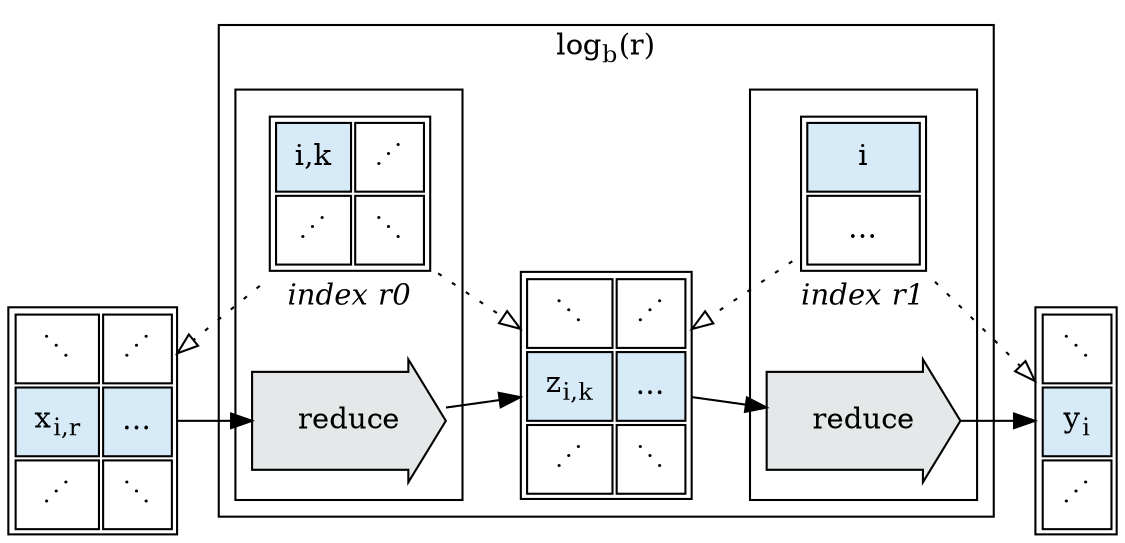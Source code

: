 digraph G {
    rankdir=LR;

    x [
        shape="plain",
        label=<
        <table cellpadding="8">
            <tr>
                <td>⋱</td>
                <td>⋰</td>
                </tr>
            <tr>
                <td bgcolor="#D6EAF8">x<sub>i,r</sub></td>
                <td bgcolor="#D6EAF8">…</td>
                </tr>
            <tr>
                <td>⋰</td>
                <td>⋱</td>
                </tr>
            </table>
        >,
    ];

    subgraph cluster_log {
      label=<log<sub>b</sub>(r)>;

    subgraph cluster_0 {
      label="";
    idx0 [
        shape="plain",
        label=<
	<table border="0">
        <tr><td>
          <table cellpadding="8">
              <tr>
                <td bgcolor="#D6EAF8">i,k</td>
                <td>⋰</td>
                </tr>
              <tr>
                <td>⋰</td>
                <td>⋱</td>
                </tr>
              </table>
	  </td></tr>
        <tr><td><i>index r0</i></td></tr>
	  </table>
        >,
    ];

    op0 [
        label=reduce,
        shape=rarrow,
        style=filled,
        fillcolor="#E5E8E8",
        margin=0.3
    ];

    { rank=same; op0; idx0; }
    } // subgraph cluster_0

    subgraph cluster_1 {
      label="";
    idx1 [
        shape="plain",
        label=<
	<table border="0">
        <tr><td>
          <table cellpadding="8">
              <tr>
                  <td bgcolor="#D6EAF8">i</td>
                  </tr>
              <tr>
                  <td>…</td>
                  </tr>
              </table>
	  </td></tr>
        <tr><td><i>index r1</i></td></tr>
	  </table>
        >,
    ];

    op1 [
        label=reduce,
        shape=rarrow,
        style=filled,
        fillcolor="#E5E8E8",
        margin=0.3
    ];

    { rank=same; op1; idx1; }
    } // subgraph cluster_1

    z [
        shape="plain",
        label=<
        <table cellpadding="8">
            <tr>
                <td>⋱</td>
                <td>⋰</td>
                </tr>
            <tr>
                <td bgcolor="#D6EAF8">z<sub>i,k</sub></td>
                <td bgcolor="#D6EAF8">…</td>
                </tr>
            <tr>
                <td>⋰</td>
                <td>⋱</td>
                </tr>
            </table>
        >,
    ];

    } // subgraph cluster_log

    y [
        shape="plain",
        label=<
        <table cellpadding="8">
            <tr>
                <td>⋱</td>
                </tr>
            <tr>
                <td bgcolor="#D6EAF8">y<sub>i</sub></td>
                </tr>
            <tr>
                <td>⋰</td>
                </tr>
            </table>
        >,
    ];


    x -> op0;
    op0 -> z;

    idx0 -> x [constraint=false, style=dotted, arrowhead=empty];
    idx0 -> z [constraint=false, style=dotted, arrowhead=empty];

    z -> op1;
    op1 -> y;

    idx1 -> z [constraint=false, style=dotted, arrowhead=empty];
    idx1 -> y [constraint=false, style=dotted, arrowhead=empty];

}
